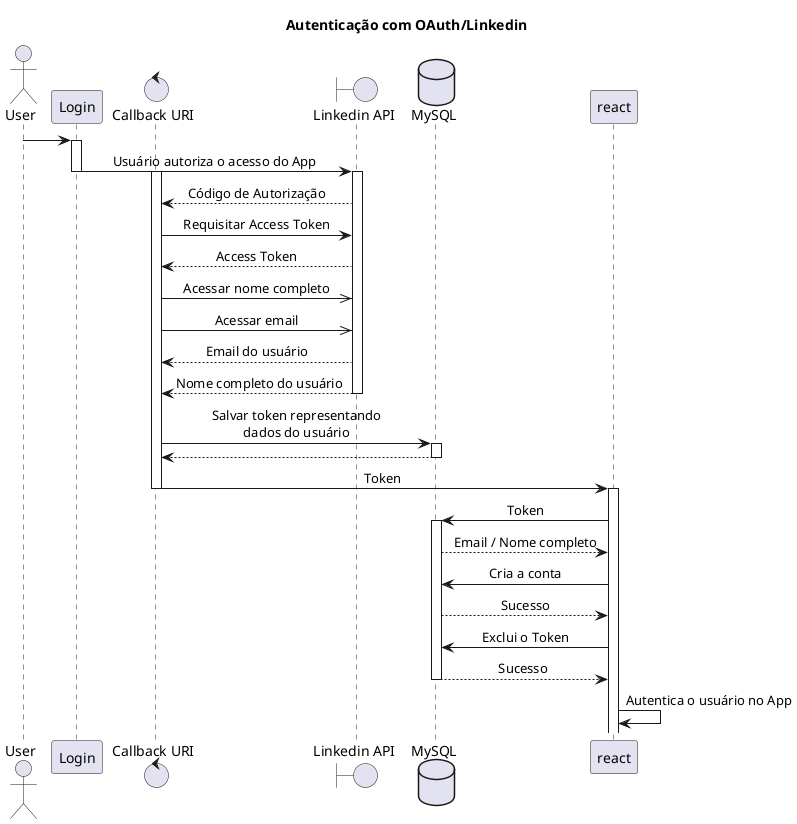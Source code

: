 @startuml
title "Autenticação com OAuth/Linkedin"
skinparam sequenceMessageAlign center
actor User as user
'participant LocalBusiness as localbusiness
participant Login as login
control "Callback URI" as callback
boundary "Linkedin API" as lapi
database MySQL as database

box "LocalBusiness"
    user -> login
    activate login
    login -> lapi: Usuário autoriza o acesso do App
    deactivate login
    activate callback
end box

activate lapi
callback <-- lapi: Código de Autorização
callback -> lapi: Requisitar Access Token
callback <-- lapi: Access Token
callback ->> lapi : Acessar nome completo
callback ->> lapi : Acessar email
lapi --> callback : Email do usuário
lapi --> callback : Nome completo do usuário
deactivate lapi

callback -> database : Salvar token representando\ndados do usuário

activate database
database --> callback
deactivate database

callback -> react : Token
deactivate callback
activate react
react -> database : Token
activate database
database --> react: Email / Nome completo
react -> database : Cria a conta
database --> react : Sucesso
react -> database : Exclui o Token
database --> react : Sucesso
deactivate database
react -> react : Autentica o usuário no App
@enduml